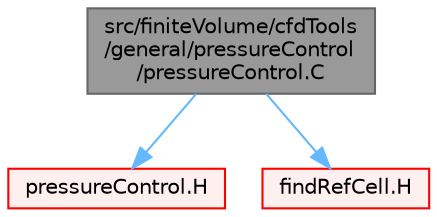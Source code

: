 digraph "src/finiteVolume/cfdTools/general/pressureControl/pressureControl.C"
{
 // LATEX_PDF_SIZE
  bgcolor="transparent";
  edge [fontname=Helvetica,fontsize=10,labelfontname=Helvetica,labelfontsize=10];
  node [fontname=Helvetica,fontsize=10,shape=box,height=0.2,width=0.4];
  Node1 [id="Node000001",label="src/finiteVolume/cfdTools\l/general/pressureControl\l/pressureControl.C",height=0.2,width=0.4,color="gray40", fillcolor="grey60", style="filled", fontcolor="black",tooltip=" "];
  Node1 -> Node2 [id="edge1_Node000001_Node000002",color="steelblue1",style="solid",tooltip=" "];
  Node2 [id="Node000002",label="pressureControl.H",height=0.2,width=0.4,color="red", fillcolor="#FFF0F0", style="filled",URL="$pressureControl_8H.html",tooltip=" "];
  Node1 -> Node212 [id="edge2_Node000001_Node000212",color="steelblue1",style="solid",tooltip=" "];
  Node212 [id="Node000212",label="findRefCell.H",height=0.2,width=0.4,color="red", fillcolor="#FFF0F0", style="filled",URL="$findRefCell_8H.html",tooltip="Find the reference cell nearest (in index) to the given cell but which is not on a cyclic,..."];
}

